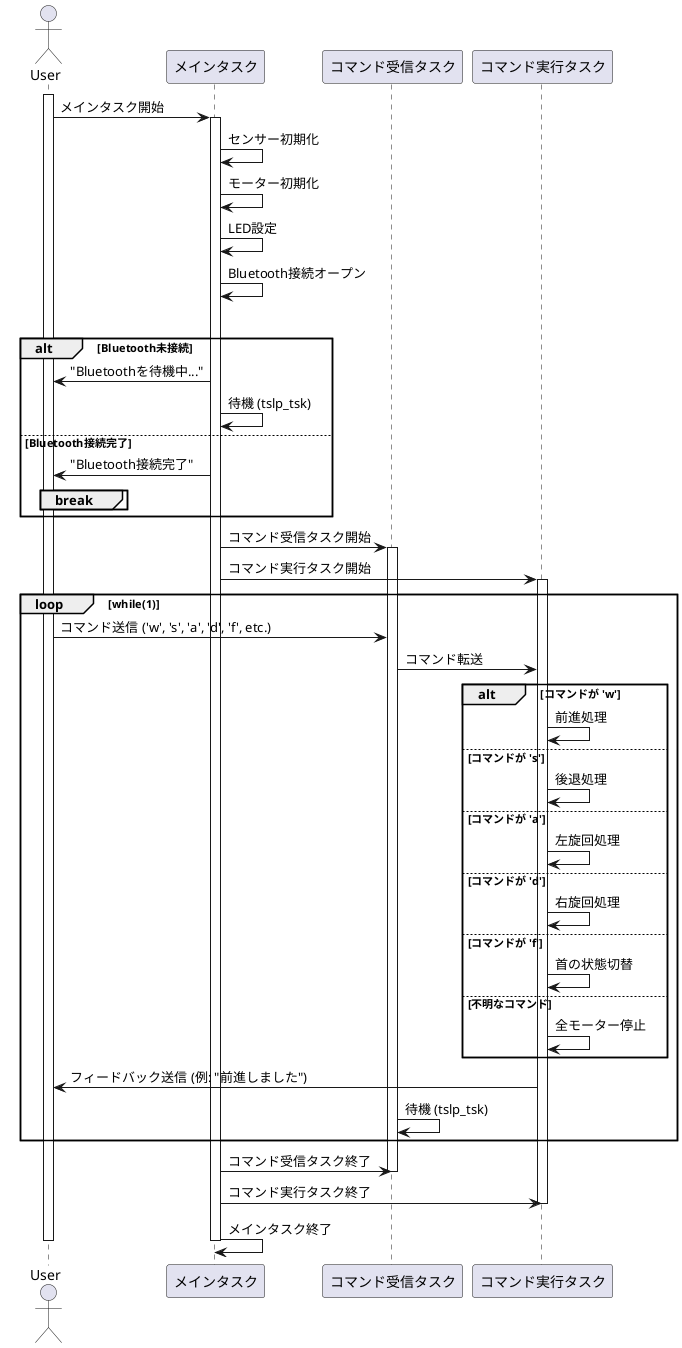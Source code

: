 @startuml
actor User as スティックマン
participant メインタスク as maintask
participant コマンド受信タスク as commandReceiveTask
participant コマンド実行タスク as commandExecuteTask

activate スティックマン
スティックマン -> maintask: メインタスク開始

activate maintask
maintask -> maintask: センサー初期化
maintask -> maintask: モーター初期化
maintask -> maintask: LED設定
maintask -> maintask: Bluetooth接続オープン

loop Bluetooth接続待機
    alt Bluetooth未接続
        maintask -> スティックマン: "Bluetoothを待機中..."
        maintask -> maintask: 待機 (tslp_tsk)
    else Bluetooth接続完了
        maintask -> スティックマン: "Bluetooth接続完了"
        break
        end
    end

    maintask -> commandReceiveTask: コマンド受信タスク開始
    activate commandReceiveTask
    maintask -> commandExecuteTask: コマンド実行タスク開始
    activate commandExecuteTask

    loop while(1)
        スティックマン -> commandReceiveTask: コマンド送信 ('w', 's', 'a', 'd', 'f', etc.)
        commandReceiveTask -> commandExecuteTask: コマンド転送
        alt コマンドが 'w'
            commandExecuteTask -> commandExecuteTask: 前進処理
        else コマンドが 's'
            commandExecuteTask -> commandExecuteTask: 後退処理
        else コマンドが 'a'
            commandExecuteTask -> commandExecuteTask: 左旋回処理
        else コマンドが 'd'
            commandExecuteTask -> commandExecuteTask: 右旋回処理
        else コマンドが 'f'
            commandExecuteTask -> commandExecuteTask: 首の状態切替
        else 不明なコマンド
            commandExecuteTask -> commandExecuteTask: 全モーター停止
        end
        commandExecuteTask -> スティックマン: フィードバック送信 (例: "前進しました")
        commandReceiveTask -> commandReceiveTask: 待機 (tslp_tsk)
    end

    maintask -> commandReceiveTask: コマンド受信タスク終了
    deactivate commandReceiveTask
    maintask -> commandExecuteTask: コマンド実行タスク終了
    deactivate commandExecuteTask

    maintask -> maintask: メインタスク終了
    deactivate maintask
    deactivate スティックマン
    @enduml
